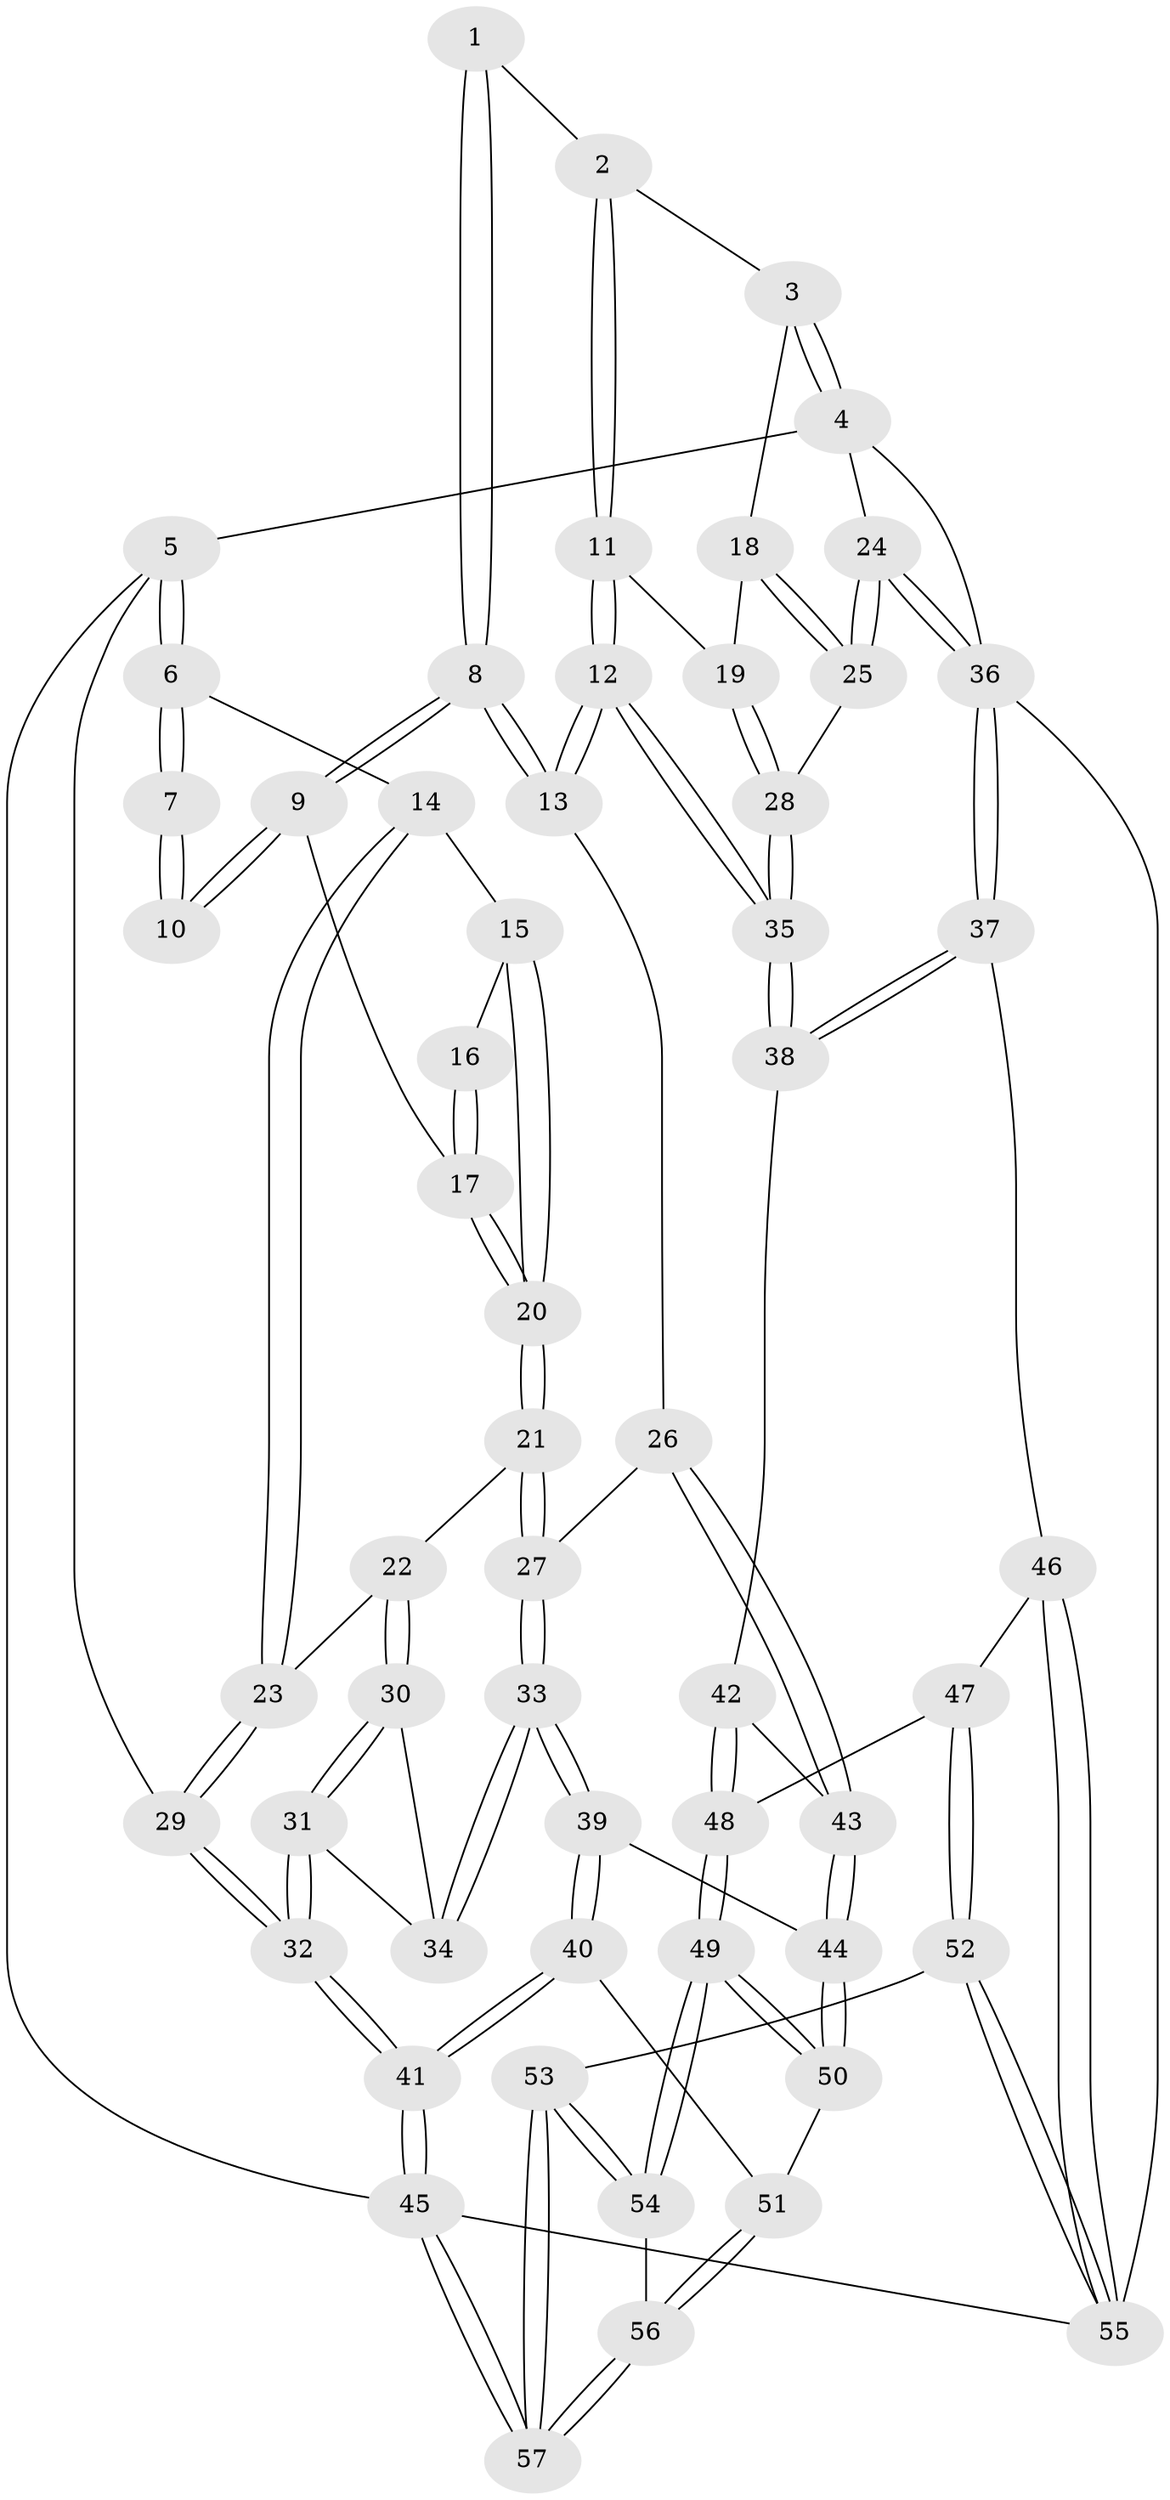 // Generated by graph-tools (version 1.1) at 2025/00/03/09/25 05:00:07]
// undirected, 57 vertices, 139 edges
graph export_dot {
graph [start="1"]
  node [color=gray90,style=filled];
  1 [pos="+0.5169551630060101+0"];
  2 [pos="+0.7754013642651681+0"];
  3 [pos="+1+0"];
  4 [pos="+1+0"];
  5 [pos="+0+0"];
  6 [pos="+0+0"];
  7 [pos="+0.3438001353533094+0"];
  8 [pos="+0.5310936428897147+0.19808787531253788"];
  9 [pos="+0.3636530688993395+0.11726773542742845"];
  10 [pos="+0.3240921934606701+0"];
  11 [pos="+0.7051362210108294+0.20741897134644632"];
  12 [pos="+0.6357590334148475+0.2917794017521273"];
  13 [pos="+0.5687641435962488+0.2699756637276391"];
  14 [pos="+0.09631747065684139+0.0542275088603478"];
  15 [pos="+0.2095546764458819+0.08127735350745867"];
  16 [pos="+0.2775714029266369+0"];
  17 [pos="+0.2961980028014397+0.13838744295965646"];
  18 [pos="+0.8768197811163563+0.09644883278433462"];
  19 [pos="+0.8244010405691811+0.1592537570789432"];
  20 [pos="+0.2524547795969129+0.15766082690685926"];
  21 [pos="+0.22256188072778244+0.24061596248786085"];
  22 [pos="+0.1312294473565505+0.2588019650783651"];
  23 [pos="+0.10284512802058386+0.2525216447351952"];
  24 [pos="+1+0.27379796195515455"];
  25 [pos="+1+0.2652724649942616"];
  26 [pos="+0.4078136384885994+0.3520842838063553"];
  27 [pos="+0.37144967639280907+0.3595836541155329"];
  28 [pos="+1+0.2569607950863439"];
  29 [pos="+0+0.33147418326445854"];
  30 [pos="+0.15533296861019857+0.36959288568030024"];
  31 [pos="+0.08032953598331657+0.442240019901643"];
  32 [pos="+0+0.5641400575896673"];
  33 [pos="+0.27571303755348014+0.4787168300990648"];
  34 [pos="+0.20855330216113938+0.4331127665398514"];
  35 [pos="+0.6667072581951701+0.3380803981095396"];
  36 [pos="+1+0.5995104309880896"];
  37 [pos="+0.9972185756197925+0.6114766470094207"];
  38 [pos="+0.6681966839854484+0.3418897262969403"];
  39 [pos="+0.2556143825163013+0.5610830679300794"];
  40 [pos="+0.08491930789874463+0.6707311393934665"];
  41 [pos="+0+0.6254228659325275"];
  42 [pos="+0.5913702837196992+0.564822589221825"];
  43 [pos="+0.47247936832785664+0.6076929679081012"];
  44 [pos="+0.42497144348434845+0.653409853495921"];
  45 [pos="+0+1"];
  46 [pos="+0.8900473813706138+0.6948486583128626"];
  47 [pos="+0.8836484278580474+0.6981266773744975"];
  48 [pos="+0.7057368303742818+0.7340936558715804"];
  49 [pos="+0.5283028677678078+0.9256855748559393"];
  50 [pos="+0.4420345584429823+0.8049947822013471"];
  51 [pos="+0.1667622917207636+0.7769362246873336"];
  52 [pos="+0.7421617045233957+1"];
  53 [pos="+0.5459446983099725+1"];
  54 [pos="+0.5282158762629958+0.9319573711146527"];
  55 [pos="+1+1"];
  56 [pos="+0.17694843107044564+0.8983736825217005"];
  57 [pos="+0.07959583981904855+1"];
  1 -- 2;
  1 -- 8;
  1 -- 8;
  2 -- 3;
  2 -- 11;
  2 -- 11;
  3 -- 4;
  3 -- 4;
  3 -- 18;
  4 -- 5;
  4 -- 24;
  4 -- 36;
  5 -- 6;
  5 -- 6;
  5 -- 29;
  5 -- 45;
  6 -- 7;
  6 -- 7;
  6 -- 14;
  7 -- 10;
  7 -- 10;
  8 -- 9;
  8 -- 9;
  8 -- 13;
  8 -- 13;
  9 -- 10;
  9 -- 10;
  9 -- 17;
  11 -- 12;
  11 -- 12;
  11 -- 19;
  12 -- 13;
  12 -- 13;
  12 -- 35;
  12 -- 35;
  13 -- 26;
  14 -- 15;
  14 -- 23;
  14 -- 23;
  15 -- 16;
  15 -- 20;
  15 -- 20;
  16 -- 17;
  16 -- 17;
  17 -- 20;
  17 -- 20;
  18 -- 19;
  18 -- 25;
  18 -- 25;
  19 -- 28;
  19 -- 28;
  20 -- 21;
  20 -- 21;
  21 -- 22;
  21 -- 27;
  21 -- 27;
  22 -- 23;
  22 -- 30;
  22 -- 30;
  23 -- 29;
  23 -- 29;
  24 -- 25;
  24 -- 25;
  24 -- 36;
  24 -- 36;
  25 -- 28;
  26 -- 27;
  26 -- 43;
  26 -- 43;
  27 -- 33;
  27 -- 33;
  28 -- 35;
  28 -- 35;
  29 -- 32;
  29 -- 32;
  30 -- 31;
  30 -- 31;
  30 -- 34;
  31 -- 32;
  31 -- 32;
  31 -- 34;
  32 -- 41;
  32 -- 41;
  33 -- 34;
  33 -- 34;
  33 -- 39;
  33 -- 39;
  35 -- 38;
  35 -- 38;
  36 -- 37;
  36 -- 37;
  36 -- 55;
  37 -- 38;
  37 -- 38;
  37 -- 46;
  38 -- 42;
  39 -- 40;
  39 -- 40;
  39 -- 44;
  40 -- 41;
  40 -- 41;
  40 -- 51;
  41 -- 45;
  41 -- 45;
  42 -- 43;
  42 -- 48;
  42 -- 48;
  43 -- 44;
  43 -- 44;
  44 -- 50;
  44 -- 50;
  45 -- 57;
  45 -- 57;
  45 -- 55;
  46 -- 47;
  46 -- 55;
  46 -- 55;
  47 -- 48;
  47 -- 52;
  47 -- 52;
  48 -- 49;
  48 -- 49;
  49 -- 50;
  49 -- 50;
  49 -- 54;
  49 -- 54;
  50 -- 51;
  51 -- 56;
  51 -- 56;
  52 -- 53;
  52 -- 55;
  52 -- 55;
  53 -- 54;
  53 -- 54;
  53 -- 57;
  53 -- 57;
  54 -- 56;
  56 -- 57;
  56 -- 57;
}
